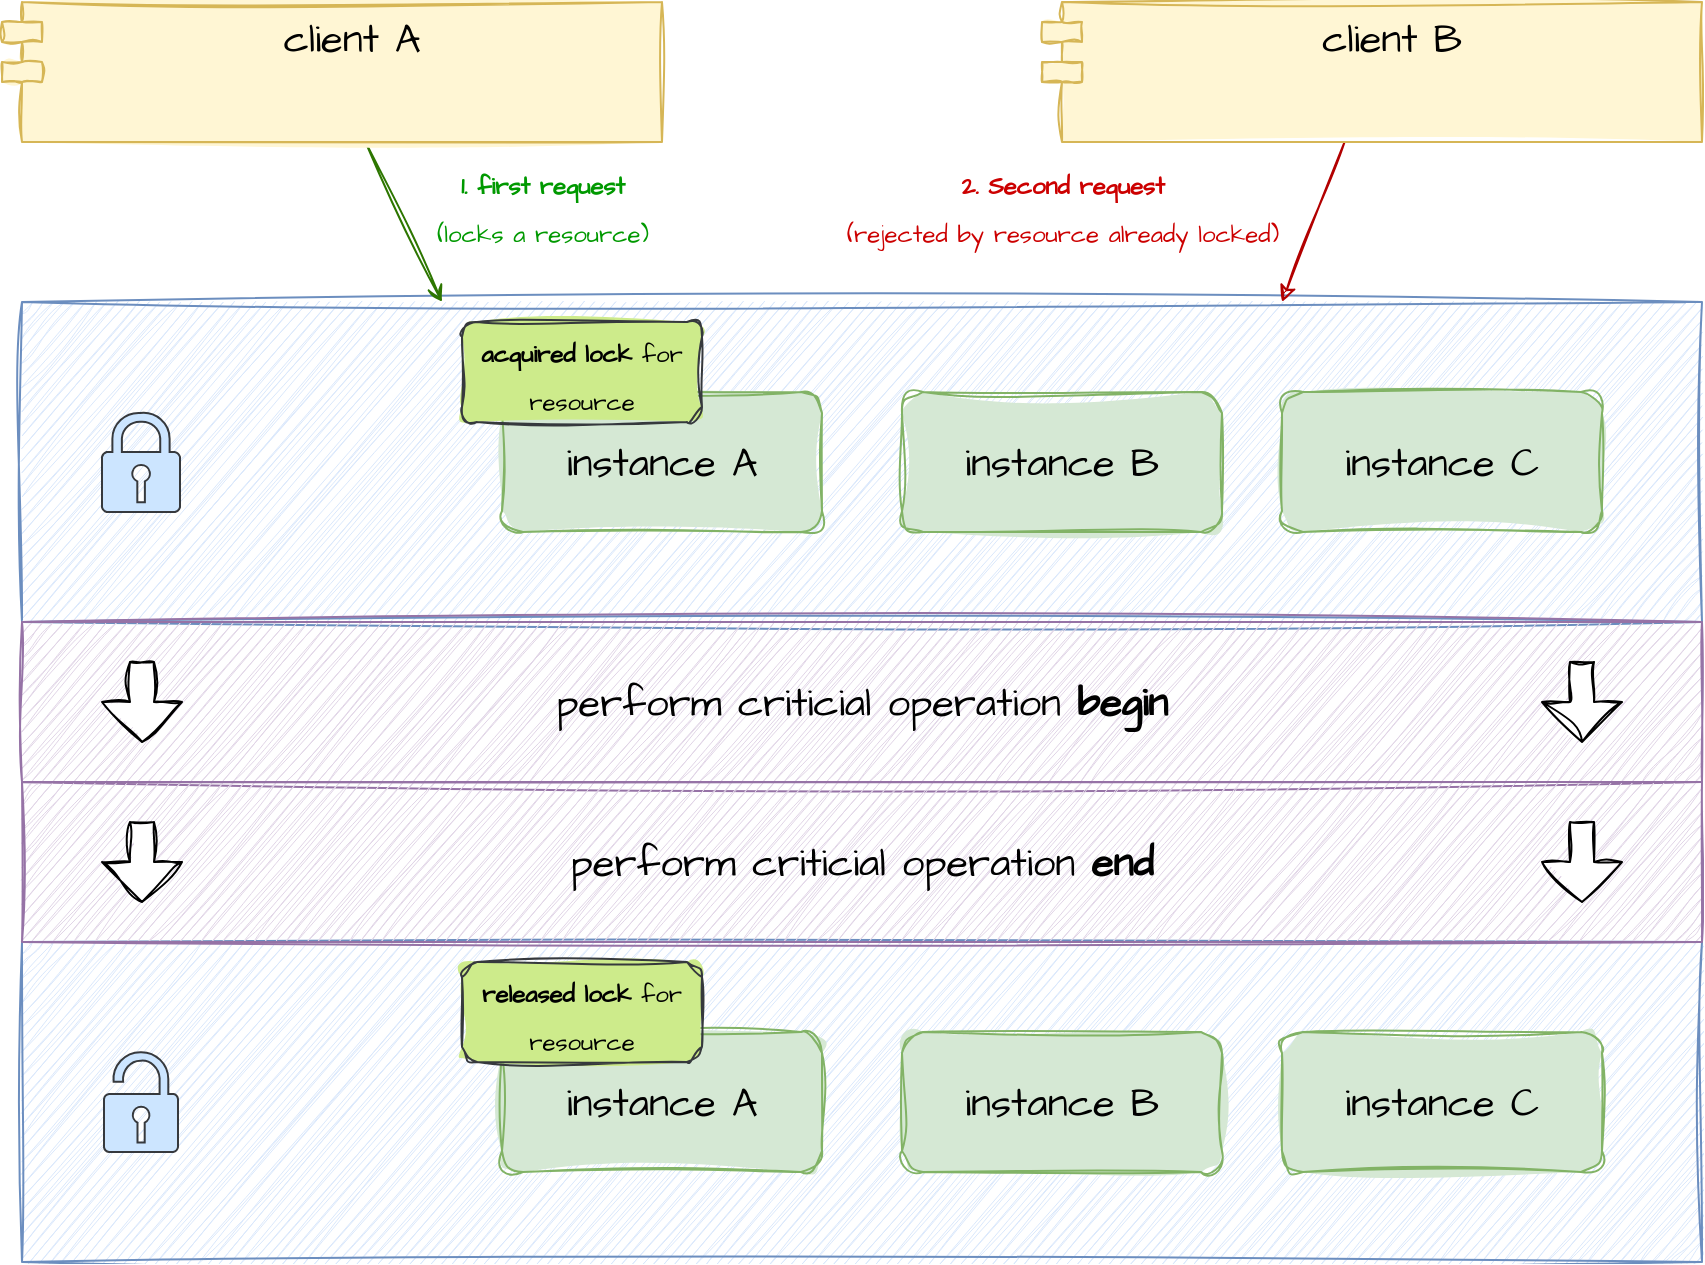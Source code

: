 <mxfile version="21.2.8" type="device">
  <diagram name="Page-1" id="nrOwDaFtIzwDS9ezovxd">
    <mxGraphModel dx="2161" dy="772" grid="1" gridSize="10" guides="1" tooltips="1" connect="1" arrows="1" fold="1" page="1" pageScale="1" pageWidth="850" pageHeight="1100" math="0" shadow="0">
      <root>
        <mxCell id="0" />
        <mxCell id="1" parent="0" />
        <mxCell id="5TJ4WpcqOsGcvsnsVzrx-2" value="" style="rounded=0;whiteSpace=wrap;html=1;sketch=1;hachureGap=4;jiggle=2;curveFitting=1;fontFamily=Architects Daughter;fontSource=https%3A%2F%2Ffonts.googleapis.com%2Fcss%3Ffamily%3DArchitects%2BDaughter;fontSize=20;fillColor=#dae8fc;strokeColor=#6c8ebf;" parent="1" vertex="1">
          <mxGeometry y="280" width="840" height="160" as="geometry" />
        </mxCell>
        <mxCell id="5TJ4WpcqOsGcvsnsVzrx-3" value="instance A" style="rounded=1;whiteSpace=wrap;html=1;sketch=1;hachureGap=4;jiggle=2;curveFitting=1;fontFamily=Architects Daughter;fontSource=https%3A%2F%2Ffonts.googleapis.com%2Fcss%3Ffamily%3DArchitects%2BDaughter;fontSize=20;fillColor=#d5e8d4;strokeColor=#82b366;fillStyle=solid;" parent="1" vertex="1">
          <mxGeometry x="240" y="325" width="160" height="70" as="geometry" />
        </mxCell>
        <mxCell id="5TJ4WpcqOsGcvsnsVzrx-4" value="instance B" style="rounded=1;whiteSpace=wrap;html=1;sketch=1;hachureGap=4;jiggle=2;curveFitting=1;fontFamily=Architects Daughter;fontSource=https%3A%2F%2Ffonts.googleapis.com%2Fcss%3Ffamily%3DArchitects%2BDaughter;fontSize=20;fillStyle=solid;fillColor=#d5e8d4;strokeColor=#82b366;" parent="1" vertex="1">
          <mxGeometry x="440" y="325" width="160" height="70" as="geometry" />
        </mxCell>
        <mxCell id="5TJ4WpcqOsGcvsnsVzrx-5" value="instance C" style="rounded=1;whiteSpace=wrap;html=1;sketch=1;hachureGap=4;jiggle=2;curveFitting=1;fontFamily=Architects Daughter;fontSource=https%3A%2F%2Ffonts.googleapis.com%2Fcss%3Ffamily%3DArchitects%2BDaughter;fontSize=20;fillColor=#d5e8d4;strokeColor=#82b366;fillStyle=solid;" parent="1" vertex="1">
          <mxGeometry x="630" y="325" width="160" height="70" as="geometry" />
        </mxCell>
        <mxCell id="5TJ4WpcqOsGcvsnsVzrx-10" style="rounded=0;sketch=1;hachureGap=4;jiggle=2;curveFitting=1;orthogonalLoop=1;jettySize=auto;html=1;entryX=0.25;entryY=0;entryDx=0;entryDy=0;fontFamily=Architects Daughter;fontSource=https%3A%2F%2Ffonts.googleapis.com%2Fcss%3Ffamily%3DArchitects%2BDaughter;fontSize=16;endArrow=open;endFill=0;strokeColor=#2D7600;strokeWidth=1;fillColor=#60a917;" parent="1" source="5TJ4WpcqOsGcvsnsVzrx-9" target="5TJ4WpcqOsGcvsnsVzrx-2" edge="1">
          <mxGeometry relative="1" as="geometry" />
        </mxCell>
        <mxCell id="5TJ4WpcqOsGcvsnsVzrx-11" value="&lt;font color=&quot;#009900&quot; style=&quot;font-size: 12px;&quot;&gt;&lt;b&gt;1. first request&lt;/b&gt;&lt;br&gt;(locks a resource)&lt;br&gt;&lt;/font&gt;" style="edgeLabel;html=1;align=center;verticalAlign=middle;resizable=0;points=[];fontSize=20;fontFamily=Architects Daughter;labelBackgroundColor=none;" parent="5TJ4WpcqOsGcvsnsVzrx-10" vertex="1" connectable="0">
          <mxGeometry x="-0.125" y="6" relative="1" as="geometry">
            <mxPoint x="66" y="-2" as="offset" />
          </mxGeometry>
        </mxCell>
        <mxCell id="5TJ4WpcqOsGcvsnsVzrx-9" value="client A" style="shape=module;align=left;spacingLeft=20;align=center;verticalAlign=top;whiteSpace=wrap;html=1;sketch=1;hachureGap=4;jiggle=2;curveFitting=1;fontFamily=Architects Daughter;fontSource=https%3A%2F%2Ffonts.googleapis.com%2Fcss%3Ffamily%3DArchitects%2BDaughter;fontSize=20;fillColor=#FFF6D4;strokeColor=#d6b656;fillStyle=solid;" parent="1" vertex="1">
          <mxGeometry x="-10" y="130" width="330" height="70" as="geometry" />
        </mxCell>
        <mxCell id="5TJ4WpcqOsGcvsnsVzrx-12" value="" style="sketch=0;aspect=fixed;pointerEvents=1;shadow=0;dashed=0;html=1;strokeColor=#36393d;labelPosition=center;verticalLabelPosition=bottom;verticalAlign=top;align=center;fillColor=#cce5ff;shape=mxgraph.mscae.enterprise.lock;hachureGap=4;jiggle=2;curveFitting=1;fontFamily=Architects Daughter;fontSource=https%3A%2F%2Ffonts.googleapis.com%2Fcss%3Ffamily%3DArchitects%2BDaughter;fontSize=20;" parent="1" vertex="1">
          <mxGeometry x="40" y="335" width="39" height="50" as="geometry" />
        </mxCell>
        <mxCell id="5TJ4WpcqOsGcvsnsVzrx-19" value="" style="rounded=0;whiteSpace=wrap;html=1;sketch=1;hachureGap=4;jiggle=2;curveFitting=1;fontFamily=Architects Daughter;fontSource=https%3A%2F%2Ffonts.googleapis.com%2Fcss%3Ffamily%3DArchitects%2BDaughter;fontSize=20;fillColor=#dae8fc;strokeColor=#6c8ebf;" parent="1" vertex="1">
          <mxGeometry y="600" width="840" height="160" as="geometry" />
        </mxCell>
        <mxCell id="5TJ4WpcqOsGcvsnsVzrx-20" value="instance A" style="rounded=1;whiteSpace=wrap;html=1;sketch=1;hachureGap=4;jiggle=2;curveFitting=1;fontFamily=Architects Daughter;fontSource=https%3A%2F%2Ffonts.googleapis.com%2Fcss%3Ffamily%3DArchitects%2BDaughter;fontSize=20;fillColor=#d5e8d4;strokeColor=#82b366;fillStyle=solid;" parent="1" vertex="1">
          <mxGeometry x="240" y="645" width="160" height="70" as="geometry" />
        </mxCell>
        <mxCell id="5TJ4WpcqOsGcvsnsVzrx-21" value="instance B" style="rounded=1;whiteSpace=wrap;html=1;sketch=1;hachureGap=4;jiggle=2;curveFitting=1;fontFamily=Architects Daughter;fontSource=https%3A%2F%2Ffonts.googleapis.com%2Fcss%3Ffamily%3DArchitects%2BDaughter;fontSize=20;fillStyle=solid;fillColor=#d5e8d4;strokeColor=#82b366;" parent="1" vertex="1">
          <mxGeometry x="440" y="645" width="160" height="70" as="geometry" />
        </mxCell>
        <mxCell id="5TJ4WpcqOsGcvsnsVzrx-22" value="instance C" style="rounded=1;whiteSpace=wrap;html=1;sketch=1;hachureGap=4;jiggle=2;curveFitting=1;fontFamily=Architects Daughter;fontSource=https%3A%2F%2Ffonts.googleapis.com%2Fcss%3Ffamily%3DArchitects%2BDaughter;fontSize=20;fillColor=#d5e8d4;strokeColor=#82b366;fillStyle=solid;" parent="1" vertex="1">
          <mxGeometry x="630" y="645" width="160" height="70" as="geometry" />
        </mxCell>
        <mxCell id="5TJ4WpcqOsGcvsnsVzrx-24" value="" style="sketch=0;aspect=fixed;pointerEvents=1;shadow=0;dashed=0;html=1;strokeColor=#36393d;labelPosition=center;verticalLabelPosition=bottom;verticalAlign=top;align=center;fillColor=#cce5ff;shape=mxgraph.mscae.enterprise.lock_unlocked;hachureGap=4;jiggle=2;curveFitting=1;fontFamily=Architects Daughter;fontSource=https%3A%2F%2Ffonts.googleapis.com%2Fcss%3Ffamily%3DArchitects%2BDaughter;fontSize=20;" parent="1" vertex="1">
          <mxGeometry x="41" y="655" width="37" height="50" as="geometry" />
        </mxCell>
        <mxCell id="5TJ4WpcqOsGcvsnsVzrx-25" value="perform criticial operation &lt;b&gt;begin&lt;/b&gt;" style="rounded=0;whiteSpace=wrap;html=1;sketch=1;hachureGap=4;jiggle=2;curveFitting=1;fontFamily=Architects Daughter;fontSource=https%3A%2F%2Ffonts.googleapis.com%2Fcss%3Ffamily%3DArchitects%2BDaughter;fontSize=20;fillColor=#e1d5e7;strokeColor=#9673a6;" parent="1" vertex="1">
          <mxGeometry y="440" width="840" height="80" as="geometry" />
        </mxCell>
        <mxCell id="5TJ4WpcqOsGcvsnsVzrx-28" value="" style="shape=singleArrow;direction=south;whiteSpace=wrap;html=1;sketch=1;hachureGap=4;jiggle=2;curveFitting=1;fontFamily=Architects Daughter;fontSource=https%3A%2F%2Ffonts.googleapis.com%2Fcss%3Ffamily%3DArchitects%2BDaughter;fontSize=20;arrowWidth=0.3;arrowSize=0.5;" parent="1" vertex="1">
          <mxGeometry x="760" y="460" width="40" height="40" as="geometry" />
        </mxCell>
        <mxCell id="5TJ4WpcqOsGcvsnsVzrx-29" value="" style="shape=singleArrow;direction=south;whiteSpace=wrap;html=1;sketch=1;hachureGap=4;jiggle=2;curveFitting=1;fontFamily=Architects Daughter;fontSource=https%3A%2F%2Ffonts.googleapis.com%2Fcss%3Ffamily%3DArchitects%2BDaughter;fontSize=20;arrowWidth=0.3;arrowSize=0.5;" parent="1" vertex="1">
          <mxGeometry x="40" y="460" width="40" height="40" as="geometry" />
        </mxCell>
        <mxCell id="5TJ4WpcqOsGcvsnsVzrx-30" value="perform criticial operation &lt;b&gt;end&lt;/b&gt;" style="rounded=0;whiteSpace=wrap;html=1;sketch=1;hachureGap=4;jiggle=2;curveFitting=1;fontFamily=Architects Daughter;fontSource=https%3A%2F%2Ffonts.googleapis.com%2Fcss%3Ffamily%3DArchitects%2BDaughter;fontSize=20;fillColor=#e1d5e7;strokeColor=#9673a6;" parent="1" vertex="1">
          <mxGeometry y="520" width="840" height="80" as="geometry" />
        </mxCell>
        <mxCell id="5TJ4WpcqOsGcvsnsVzrx-31" value="" style="shape=singleArrow;direction=south;whiteSpace=wrap;html=1;sketch=1;hachureGap=4;jiggle=2;curveFitting=1;fontFamily=Architects Daughter;fontSource=https%3A%2F%2Ffonts.googleapis.com%2Fcss%3Ffamily%3DArchitects%2BDaughter;fontSize=20;arrowWidth=0.3;arrowSize=0.5;" parent="1" vertex="1">
          <mxGeometry x="760" y="540" width="40" height="40" as="geometry" />
        </mxCell>
        <mxCell id="5TJ4WpcqOsGcvsnsVzrx-32" value="" style="shape=singleArrow;direction=south;whiteSpace=wrap;html=1;sketch=1;hachureGap=4;jiggle=2;curveFitting=1;fontFamily=Architects Daughter;fontSource=https%3A%2F%2Ffonts.googleapis.com%2Fcss%3Ffamily%3DArchitects%2BDaughter;fontSize=20;arrowWidth=0.3;arrowSize=0.5;" parent="1" vertex="1">
          <mxGeometry x="40" y="540" width="40" height="40" as="geometry" />
        </mxCell>
        <mxCell id="5" value="&lt;font style=&quot;font-size: 12px;&quot;&gt;&lt;b&gt;acquired lock&lt;/b&gt; for resource&lt;/font&gt;" style="rounded=1;whiteSpace=wrap;html=1;sketch=1;hachureGap=4;jiggle=2;curveFitting=1;fontFamily=Architects Daughter;fontSource=https%3A%2F%2Ffonts.googleapis.com%2Fcss%3Ffamily%3DArchitects%2BDaughter;fontSize=20;fillColor=#cdeb8b;strokeColor=#36393d;fillStyle=solid;" parent="1" vertex="1">
          <mxGeometry x="220" y="290" width="120" height="50" as="geometry" />
        </mxCell>
        <mxCell id="1Gi17bkzuo5sWPUO-mgb-5" value="&lt;font style=&quot;font-size: 12px;&quot;&gt;&lt;b&gt;released lock&lt;/b&gt; for resource&lt;/font&gt;" style="rounded=1;whiteSpace=wrap;html=1;sketch=1;hachureGap=4;jiggle=2;curveFitting=1;fontFamily=Architects Daughter;fontSource=https%3A%2F%2Ffonts.googleapis.com%2Fcss%3Ffamily%3DArchitects%2BDaughter;fontSize=20;fillColor=#cdeb8b;strokeColor=#36393d;fillStyle=solid;" vertex="1" parent="1">
          <mxGeometry x="220" y="610" width="120" height="50" as="geometry" />
        </mxCell>
        <mxCell id="1Gi17bkzuo5sWPUO-mgb-11" style="rounded=0;sketch=1;hachureGap=4;jiggle=2;curveFitting=1;orthogonalLoop=1;jettySize=auto;html=1;entryX=0.75;entryY=0;entryDx=0;entryDy=0;fontFamily=Architects Daughter;fontSource=https%3A%2F%2Ffonts.googleapis.com%2Fcss%3Ffamily%3DArchitects%2BDaughter;fontSize=16;fillColor=#e51400;strokeColor=#B20000;" edge="1" parent="1" source="1Gi17bkzuo5sWPUO-mgb-10" target="5TJ4WpcqOsGcvsnsVzrx-2">
          <mxGeometry relative="1" as="geometry" />
        </mxCell>
        <mxCell id="1Gi17bkzuo5sWPUO-mgb-13" value="&lt;font color=&quot;#cc0000&quot; style=&quot;font-size: 12px;&quot;&gt;&lt;b&gt;2. Second request&lt;br&gt;&lt;/b&gt;(rejected by resource already locked)&lt;/font&gt;" style="edgeLabel;html=1;align=center;verticalAlign=middle;resizable=0;points=[];fontSize=20;fontFamily=Architects Daughter;labelBackgroundColor=none;" vertex="1" connectable="0" parent="1Gi17bkzuo5sWPUO-mgb-11">
          <mxGeometry x="-0.156" y="-2" relative="1" as="geometry">
            <mxPoint x="-126" y="-3" as="offset" />
          </mxGeometry>
        </mxCell>
        <mxCell id="1Gi17bkzuo5sWPUO-mgb-10" value="client B" style="shape=module;align=left;spacingLeft=20;align=center;verticalAlign=top;whiteSpace=wrap;html=1;sketch=1;hachureGap=4;jiggle=2;curveFitting=1;fontFamily=Architects Daughter;fontSource=https%3A%2F%2Ffonts.googleapis.com%2Fcss%3Ffamily%3DArchitects%2BDaughter;fontSize=20;fillColor=#FFF6D4;strokeColor=#d6b656;fillStyle=solid;" vertex="1" parent="1">
          <mxGeometry x="510" y="130" width="330" height="70" as="geometry" />
        </mxCell>
      </root>
    </mxGraphModel>
  </diagram>
</mxfile>

